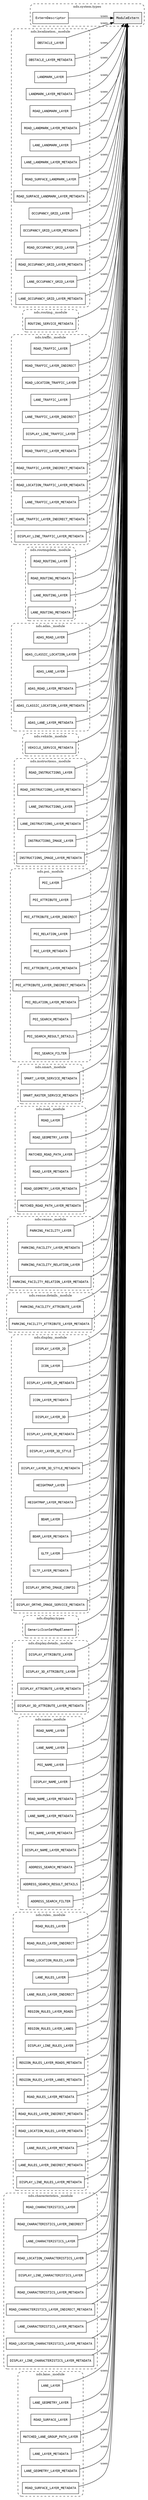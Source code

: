 /**
 * This dot file creates symbol collaboration diagram for ModuleExtern.
 */
digraph ZSERIO
{
    node [shape=box, fontsize=10];
    rankdir="LR";
    fontsize=10;
    tooltip="ModuleExtern collaboration diagram";

    subgraph "cluster_nds.system.types"
    {
        style="dashed, rounded";
        label="nds.system.types";
        tooltip="Package nds.system.types";
        href="../../../content/packages/nds.system.types.html#Package-nds-system-types";
        target="_parent";

        "ModuleExtern" [style="filled", fillcolor="#0000000D", target="_parent", label=<<font face="monospace"><table align="center" border="0" cellspacing="0" cellpadding="0"><tr><td href="../../../content/packages/nds.system.types.html#Subtype-ModuleExtern" title="Subtype defined in nds.system.types">ModuleExtern</td></tr></table></font>>];
        "ExternDescriptor" [target="_parent", label=<<font face="monospace"><table align="center" border="0" cellspacing="0" cellpadding="0"><tr><td href="../../../content/packages/nds.system.types.html#Structure-ExternDescriptor" title="Structure defined in nds.system.types">ExternDescriptor</td></tr></table></font>>];
    }

    subgraph "cluster_nds.localization._module"
    {
        style="dashed, rounded";
        label="nds.localization._module";
        tooltip="Package nds.localization._module";
        href="../../../content/packages/nds.localization._module.html#Package-nds-localization-_module";
        target="_parent";

        "OBSTACLE_LAYER" [target="_parent", label=<<font face="monospace"><table align="center" border="0" cellspacing="0" cellpadding="0"><tr><td href="../../../content/packages/nds.localization._module.html#Constant-OBSTACLE_LAYER" title="Constant defined in nds.localization._module">OBSTACLE_LAYER</td></tr></table></font>>];
        "OBSTACLE_LAYER_METADATA" [target="_parent", label=<<font face="monospace"><table align="center" border="0" cellspacing="0" cellpadding="0"><tr><td href="../../../content/packages/nds.localization._module.html#Constant-OBSTACLE_LAYER_METADATA" title="Constant defined in nds.localization._module">OBSTACLE_LAYER_METADATA</td></tr></table></font>>];
        "LANDMARK_LAYER" [target="_parent", label=<<font face="monospace"><table align="center" border="0" cellspacing="0" cellpadding="0"><tr><td href="../../../content/packages/nds.localization._module.html#Constant-LANDMARK_LAYER" title="Constant defined in nds.localization._module">LANDMARK_LAYER</td></tr></table></font>>];
        "LANDMARK_LAYER_METADATA" [target="_parent", label=<<font face="monospace"><table align="center" border="0" cellspacing="0" cellpadding="0"><tr><td href="../../../content/packages/nds.localization._module.html#Constant-LANDMARK_LAYER_METADATA" title="Constant defined in nds.localization._module">LANDMARK_LAYER_METADATA</td></tr></table></font>>];
        "ROAD_LANDMARK_LAYER" [target="_parent", label=<<font face="monospace"><table align="center" border="0" cellspacing="0" cellpadding="0"><tr><td href="../../../content/packages/nds.localization._module.html#Constant-ROAD_LANDMARK_LAYER" title="Constant defined in nds.localization._module">ROAD_LANDMARK_LAYER</td></tr></table></font>>];
        "ROAD_LANDMARK_LAYER_METADATA" [target="_parent", label=<<font face="monospace"><table align="center" border="0" cellspacing="0" cellpadding="0"><tr><td href="../../../content/packages/nds.localization._module.html#Constant-ROAD_LANDMARK_LAYER_METADATA" title="Constant defined in nds.localization._module">ROAD_LANDMARK_LAYER_METADATA</td></tr></table></font>>];
        "LANE_LANDMARK_LAYER" [target="_parent", label=<<font face="monospace"><table align="center" border="0" cellspacing="0" cellpadding="0"><tr><td href="../../../content/packages/nds.localization._module.html#Constant-LANE_LANDMARK_LAYER" title="Constant defined in nds.localization._module">LANE_LANDMARK_LAYER</td></tr></table></font>>];
        "LANE_LANDMARK_LAYER_METADATA" [target="_parent", label=<<font face="monospace"><table align="center" border="0" cellspacing="0" cellpadding="0"><tr><td href="../../../content/packages/nds.localization._module.html#Constant-LANE_LANDMARK_LAYER_METADATA" title="Constant defined in nds.localization._module">LANE_LANDMARK_LAYER_METADATA</td></tr></table></font>>];
        "ROAD_SURFACE_LANDMARK_LAYER" [target="_parent", label=<<font face="monospace"><table align="center" border="0" cellspacing="0" cellpadding="0"><tr><td href="../../../content/packages/nds.localization._module.html#Constant-ROAD_SURFACE_LANDMARK_LAYER" title="Constant defined in nds.localization._module">ROAD_SURFACE_LANDMARK_LAYER</td></tr></table></font>>];
        "ROAD_SURFACE_LANDMARK_LAYER_METADATA" [target="_parent", label=<<font face="monospace"><table align="center" border="0" cellspacing="0" cellpadding="0"><tr><td href="../../../content/packages/nds.localization._module.html#Constant-ROAD_SURFACE_LANDMARK_LAYER_METADATA" title="Constant defined in nds.localization._module">ROAD_SURFACE_LANDMARK_LAYER_METADATA</td></tr></table></font>>];
        "OCCUPANCY_GRID_LAYER" [target="_parent", label=<<font face="monospace"><table align="center" border="0" cellspacing="0" cellpadding="0"><tr><td href="../../../content/packages/nds.localization._module.html#Constant-OCCUPANCY_GRID_LAYER" title="Constant defined in nds.localization._module">OCCUPANCY_GRID_LAYER</td></tr></table></font>>];
        "OCCUPANCY_GRID_LAYER_METADATA" [target="_parent", label=<<font face="monospace"><table align="center" border="0" cellspacing="0" cellpadding="0"><tr><td href="../../../content/packages/nds.localization._module.html#Constant-OCCUPANCY_GRID_LAYER_METADATA" title="Constant defined in nds.localization._module">OCCUPANCY_GRID_LAYER_METADATA</td></tr></table></font>>];
        "ROAD_OCCUPANCY_GRID_LAYER" [target="_parent", label=<<font face="monospace"><table align="center" border="0" cellspacing="0" cellpadding="0"><tr><td href="../../../content/packages/nds.localization._module.html#Constant-ROAD_OCCUPANCY_GRID_LAYER" title="Constant defined in nds.localization._module">ROAD_OCCUPANCY_GRID_LAYER</td></tr></table></font>>];
        "ROAD_OCCUPANCY_GRID_LAYER_METADATA" [target="_parent", label=<<font face="monospace"><table align="center" border="0" cellspacing="0" cellpadding="0"><tr><td href="../../../content/packages/nds.localization._module.html#Constant-ROAD_OCCUPANCY_GRID_LAYER_METADATA" title="Constant defined in nds.localization._module">ROAD_OCCUPANCY_GRID_LAYER_METADATA</td></tr></table></font>>];
        "LANE_OCCUPANCY_GRID_LAYER" [target="_parent", label=<<font face="monospace"><table align="center" border="0" cellspacing="0" cellpadding="0"><tr><td href="../../../content/packages/nds.localization._module.html#Constant-LANE_OCCUPANCY_GRID_LAYER" title="Constant defined in nds.localization._module">LANE_OCCUPANCY_GRID_LAYER</td></tr></table></font>>];
        "LANE_OCCUPANCY_GRID_LAYER_METADATA" [target="_parent", label=<<font face="monospace"><table align="center" border="0" cellspacing="0" cellpadding="0"><tr><td href="../../../content/packages/nds.localization._module.html#Constant-LANE_OCCUPANCY_GRID_LAYER_METADATA" title="Constant defined in nds.localization._module">LANE_OCCUPANCY_GRID_LAYER_METADATA</td></tr></table></font>>];
    }

    subgraph "cluster_nds.routing._module"
    {
        style="dashed, rounded";
        label="nds.routing._module";
        tooltip="Package nds.routing._module";
        href="../../../content/packages/nds.routing._module.html#Package-nds-routing-_module";
        target="_parent";

        "ROUTING_SERVICE_METADATA" [target="_parent", label=<<font face="monospace"><table align="center" border="0" cellspacing="0" cellpadding="0"><tr><td href="../../../content/packages/nds.routing._module.html#Constant-ROUTING_SERVICE_METADATA" title="Constant defined in nds.routing._module">ROUTING_SERVICE_METADATA</td></tr></table></font>>];
    }

    subgraph "cluster_nds.traffic._module"
    {
        style="dashed, rounded";
        label="nds.traffic._module";
        tooltip="Package nds.traffic._module";
        href="../../../content/packages/nds.traffic._module.html#Package-nds-traffic-_module";
        target="_parent";

        "ROAD_TRAFFIC_LAYER" [target="_parent", label=<<font face="monospace"><table align="center" border="0" cellspacing="0" cellpadding="0"><tr><td href="../../../content/packages/nds.traffic._module.html#Constant-ROAD_TRAFFIC_LAYER" title="Constant defined in nds.traffic._module">ROAD_TRAFFIC_LAYER</td></tr></table></font>>];
        "ROAD_TRAFFIC_LAYER_INDIRECT" [target="_parent", label=<<font face="monospace"><table align="center" border="0" cellspacing="0" cellpadding="0"><tr><td href="../../../content/packages/nds.traffic._module.html#Constant-ROAD_TRAFFIC_LAYER_INDIRECT" title="Constant defined in nds.traffic._module">ROAD_TRAFFIC_LAYER_INDIRECT</td></tr></table></font>>];
        "ROAD_LOCATION_TRAFFIC_LAYER" [target="_parent", label=<<font face="monospace"><table align="center" border="0" cellspacing="0" cellpadding="0"><tr><td href="../../../content/packages/nds.traffic._module.html#Constant-ROAD_LOCATION_TRAFFIC_LAYER" title="Constant defined in nds.traffic._module">ROAD_LOCATION_TRAFFIC_LAYER</td></tr></table></font>>];
        "LANE_TRAFFIC_LAYER" [target="_parent", label=<<font face="monospace"><table align="center" border="0" cellspacing="0" cellpadding="0"><tr><td href="../../../content/packages/nds.traffic._module.html#Constant-LANE_TRAFFIC_LAYER" title="Constant defined in nds.traffic._module">LANE_TRAFFIC_LAYER</td></tr></table></font>>];
        "LANE_TRAFFIC_LAYER_INDIRECT" [target="_parent", label=<<font face="monospace"><table align="center" border="0" cellspacing="0" cellpadding="0"><tr><td href="../../../content/packages/nds.traffic._module.html#Constant-LANE_TRAFFIC_LAYER_INDIRECT" title="Constant defined in nds.traffic._module">LANE_TRAFFIC_LAYER_INDIRECT</td></tr></table></font>>];
        "DISPLAY_LINE_TRAFFIC_LAYER" [target="_parent", label=<<font face="monospace"><table align="center" border="0" cellspacing="0" cellpadding="0"><tr><td href="../../../content/packages/nds.traffic._module.html#Constant-DISPLAY_LINE_TRAFFIC_LAYER" title="Constant defined in nds.traffic._module">DISPLAY_LINE_TRAFFIC_LAYER</td></tr></table></font>>];
        "ROAD_TRAFFIC_LAYER_METADATA" [target="_parent", label=<<font face="monospace"><table align="center" border="0" cellspacing="0" cellpadding="0"><tr><td href="../../../content/packages/nds.traffic._module.html#Constant-ROAD_TRAFFIC_LAYER_METADATA" title="Constant defined in nds.traffic._module">ROAD_TRAFFIC_LAYER_METADATA</td></tr></table></font>>];
        "ROAD_TRAFFIC_LAYER_INDIRECT_METADATA" [target="_parent", label=<<font face="monospace"><table align="center" border="0" cellspacing="0" cellpadding="0"><tr><td href="../../../content/packages/nds.traffic._module.html#Constant-ROAD_TRAFFIC_LAYER_INDIRECT_METADATA" title="Constant defined in nds.traffic._module">ROAD_TRAFFIC_LAYER_INDIRECT_METADATA</td></tr></table></font>>];
        "ROAD_LOCATION_TRAFFIC_LAYER_METADATA" [target="_parent", label=<<font face="monospace"><table align="center" border="0" cellspacing="0" cellpadding="0"><tr><td href="../../../content/packages/nds.traffic._module.html#Constant-ROAD_LOCATION_TRAFFIC_LAYER_METADATA" title="Constant defined in nds.traffic._module">ROAD_LOCATION_TRAFFIC_LAYER_METADATA</td></tr></table></font>>];
        "LANE_TRAFFIC_LAYER_METADATA" [target="_parent", label=<<font face="monospace"><table align="center" border="0" cellspacing="0" cellpadding="0"><tr><td href="../../../content/packages/nds.traffic._module.html#Constant-LANE_TRAFFIC_LAYER_METADATA" title="Constant defined in nds.traffic._module">LANE_TRAFFIC_LAYER_METADATA</td></tr></table></font>>];
        "LANE_TRAFFIC_LAYER_INDIRECT_METADATA" [target="_parent", label=<<font face="monospace"><table align="center" border="0" cellspacing="0" cellpadding="0"><tr><td href="../../../content/packages/nds.traffic._module.html#Constant-LANE_TRAFFIC_LAYER_INDIRECT_METADATA" title="Constant defined in nds.traffic._module">LANE_TRAFFIC_LAYER_INDIRECT_METADATA</td></tr></table></font>>];
        "DISPLAY_LINE_TRAFFIC_LAYER_METADATA" [target="_parent", label=<<font face="monospace"><table align="center" border="0" cellspacing="0" cellpadding="0"><tr><td href="../../../content/packages/nds.traffic._module.html#Constant-DISPLAY_LINE_TRAFFIC_LAYER_METADATA" title="Constant defined in nds.traffic._module">DISPLAY_LINE_TRAFFIC_LAYER_METADATA</td></tr></table></font>>];
    }

    subgraph "cluster_nds.routingdata._module"
    {
        style="dashed, rounded";
        label="nds.routingdata._module";
        tooltip="Package nds.routingdata._module";
        href="../../../content/packages/nds.routingdata._module.html#Package-nds-routingdata-_module";
        target="_parent";

        "ROAD_ROUTING_LAYER" [target="_parent", label=<<font face="monospace"><table align="center" border="0" cellspacing="0" cellpadding="0"><tr><td href="../../../content/packages/nds.routingdata._module.html#Constant-ROAD_ROUTING_LAYER" title="Constant defined in nds.routingdata._module">ROAD_ROUTING_LAYER</td></tr></table></font>>];
        "ROAD_ROUTING_METADATA" [target="_parent", label=<<font face="monospace"><table align="center" border="0" cellspacing="0" cellpadding="0"><tr><td href="../../../content/packages/nds.routingdata._module.html#Constant-ROAD_ROUTING_METADATA" title="Constant defined in nds.routingdata._module">ROAD_ROUTING_METADATA</td></tr></table></font>>];
        "LANE_ROUTING_LAYER" [target="_parent", label=<<font face="monospace"><table align="center" border="0" cellspacing="0" cellpadding="0"><tr><td href="../../../content/packages/nds.routingdata._module.html#Constant-LANE_ROUTING_LAYER" title="Constant defined in nds.routingdata._module">LANE_ROUTING_LAYER</td></tr></table></font>>];
        "LANE_ROUTING_METADATA" [target="_parent", label=<<font face="monospace"><table align="center" border="0" cellspacing="0" cellpadding="0"><tr><td href="../../../content/packages/nds.routingdata._module.html#Constant-LANE_ROUTING_METADATA" title="Constant defined in nds.routingdata._module">LANE_ROUTING_METADATA</td></tr></table></font>>];
    }

    subgraph "cluster_nds.adas._module"
    {
        style="dashed, rounded";
        label="nds.adas._module";
        tooltip="Package nds.adas._module";
        href="../../../content/packages/nds.adas._module.html#Package-nds-adas-_module";
        target="_parent";

        "ADAS_ROAD_LAYER" [target="_parent", label=<<font face="monospace"><table align="center" border="0" cellspacing="0" cellpadding="0"><tr><td href="../../../content/packages/nds.adas._module.html#Constant-ADAS_ROAD_LAYER" title="Constant defined in nds.adas._module">ADAS_ROAD_LAYER</td></tr></table></font>>];
        "ADAS_CLASSIC_LOCATION_LAYER" [target="_parent", label=<<font face="monospace"><table align="center" border="0" cellspacing="0" cellpadding="0"><tr><td href="../../../content/packages/nds.adas._module.html#Constant-ADAS_CLASSIC_LOCATION_LAYER" title="Constant defined in nds.adas._module">ADAS_CLASSIC_LOCATION_LAYER</td></tr></table></font>>];
        "ADAS_LANE_LAYER" [target="_parent", label=<<font face="monospace"><table align="center" border="0" cellspacing="0" cellpadding="0"><tr><td href="../../../content/packages/nds.adas._module.html#Constant-ADAS_LANE_LAYER" title="Constant defined in nds.adas._module">ADAS_LANE_LAYER</td></tr></table></font>>];
        "ADAS_ROAD_LAYER_METADATA" [target="_parent", label=<<font face="monospace"><table align="center" border="0" cellspacing="0" cellpadding="0"><tr><td href="../../../content/packages/nds.adas._module.html#Constant-ADAS_ROAD_LAYER_METADATA" title="Constant defined in nds.adas._module">ADAS_ROAD_LAYER_METADATA</td></tr></table></font>>];
        "ADAS_CLASSIC_LOCATION_LAYER_METADATA" [target="_parent", label=<<font face="monospace"><table align="center" border="0" cellspacing="0" cellpadding="0"><tr><td href="../../../content/packages/nds.adas._module.html#Constant-ADAS_CLASSIC_LOCATION_LAYER_METADATA" title="Constant defined in nds.adas._module">ADAS_CLASSIC_LOCATION_LAYER_METADATA</td></tr></table></font>>];
        "ADAS_LANE_LAYER_METADATA" [target="_parent", label=<<font face="monospace"><table align="center" border="0" cellspacing="0" cellpadding="0"><tr><td href="../../../content/packages/nds.adas._module.html#Constant-ADAS_LANE_LAYER_METADATA" title="Constant defined in nds.adas._module">ADAS_LANE_LAYER_METADATA</td></tr></table></font>>];
    }

    subgraph "cluster_nds.vehicle._module"
    {
        style="dashed, rounded";
        label="nds.vehicle._module";
        tooltip="Package nds.vehicle._module";
        href="../../../content/packages/nds.vehicle._module.html#Package-nds-vehicle-_module";
        target="_parent";

        "VEHICLE_SERVICE_METADATA" [target="_parent", label=<<font face="monospace"><table align="center" border="0" cellspacing="0" cellpadding="0"><tr><td href="../../../content/packages/nds.vehicle._module.html#Constant-VEHICLE_SERVICE_METADATA" title="Constant defined in nds.vehicle._module">VEHICLE_SERVICE_METADATA</td></tr></table></font>>];
    }

    subgraph "cluster_nds.instructions._module"
    {
        style="dashed, rounded";
        label="nds.instructions._module";
        tooltip="Package nds.instructions._module";
        href="../../../content/packages/nds.instructions._module.html#Package-nds-instructions-_module";
        target="_parent";

        "ROAD_INSTRUCTIONS_LAYER" [target="_parent", label=<<font face="monospace"><table align="center" border="0" cellspacing="0" cellpadding="0"><tr><td href="../../../content/packages/nds.instructions._module.html#Constant-ROAD_INSTRUCTIONS_LAYER" title="Constant defined in nds.instructions._module">ROAD_INSTRUCTIONS_LAYER</td></tr></table></font>>];
        "ROAD_INSTRUCTIONS_LAYER_METADATA" [target="_parent", label=<<font face="monospace"><table align="center" border="0" cellspacing="0" cellpadding="0"><tr><td href="../../../content/packages/nds.instructions._module.html#Constant-ROAD_INSTRUCTIONS_LAYER_METADATA" title="Constant defined in nds.instructions._module">ROAD_INSTRUCTIONS_LAYER_METADATA</td></tr></table></font>>];
        "LANE_INSTRUCTIONS_LAYER" [target="_parent", label=<<font face="monospace"><table align="center" border="0" cellspacing="0" cellpadding="0"><tr><td href="../../../content/packages/nds.instructions._module.html#Constant-LANE_INSTRUCTIONS_LAYER" title="Constant defined in nds.instructions._module">LANE_INSTRUCTIONS_LAYER</td></tr></table></font>>];
        "LANE_INSTRUCTIONS_LAYER_METADATA" [target="_parent", label=<<font face="monospace"><table align="center" border="0" cellspacing="0" cellpadding="0"><tr><td href="../../../content/packages/nds.instructions._module.html#Constant-LANE_INSTRUCTIONS_LAYER_METADATA" title="Constant defined in nds.instructions._module">LANE_INSTRUCTIONS_LAYER_METADATA</td></tr></table></font>>];
        "INSTRUCTIONS_IMAGE_LAYER" [target="_parent", label=<<font face="monospace"><table align="center" border="0" cellspacing="0" cellpadding="0"><tr><td href="../../../content/packages/nds.instructions._module.html#Constant-INSTRUCTIONS_IMAGE_LAYER" title="Constant defined in nds.instructions._module">INSTRUCTIONS_IMAGE_LAYER</td></tr></table></font>>];
        "INSTRUCTIONS_IMAGE_LAYER_METADATA" [target="_parent", label=<<font face="monospace"><table align="center" border="0" cellspacing="0" cellpadding="0"><tr><td href="../../../content/packages/nds.instructions._module.html#Constant-INSTRUCTIONS_IMAGE_LAYER_METADATA" title="Constant defined in nds.instructions._module">INSTRUCTIONS_IMAGE_LAYER_METADATA</td></tr></table></font>>];
    }

    subgraph "cluster_nds.poi._module"
    {
        style="dashed, rounded";
        label="nds.poi._module";
        tooltip="Package nds.poi._module";
        href="../../../content/packages/nds.poi._module.html#Package-nds-poi-_module";
        target="_parent";

        "POI_LAYER" [target="_parent", label=<<font face="monospace"><table align="center" border="0" cellspacing="0" cellpadding="0"><tr><td href="../../../content/packages/nds.poi._module.html#Constant-POI_LAYER" title="Constant defined in nds.poi._module">POI_LAYER</td></tr></table></font>>];
        "POI_ATTRIBUTE_LAYER" [target="_parent", label=<<font face="monospace"><table align="center" border="0" cellspacing="0" cellpadding="0"><tr><td href="../../../content/packages/nds.poi._module.html#Constant-POI_ATTRIBUTE_LAYER" title="Constant defined in nds.poi._module">POI_ATTRIBUTE_LAYER</td></tr></table></font>>];
        "POI_ATTRIBUTE_LAYER_INDIRECT" [target="_parent", label=<<font face="monospace"><table align="center" border="0" cellspacing="0" cellpadding="0"><tr><td href="../../../content/packages/nds.poi._module.html#Constant-POI_ATTRIBUTE_LAYER_INDIRECT" title="Constant defined in nds.poi._module">POI_ATTRIBUTE_LAYER_INDIRECT</td></tr></table></font>>];
        "POI_RELATION_LAYER" [target="_parent", label=<<font face="monospace"><table align="center" border="0" cellspacing="0" cellpadding="0"><tr><td href="../../../content/packages/nds.poi._module.html#Constant-POI_RELATION_LAYER" title="Constant defined in nds.poi._module">POI_RELATION_LAYER</td></tr></table></font>>];
        "POI_LAYER_METADATA" [target="_parent", label=<<font face="monospace"><table align="center" border="0" cellspacing="0" cellpadding="0"><tr><td href="../../../content/packages/nds.poi._module.html#Constant-POI_LAYER_METADATA" title="Constant defined in nds.poi._module">POI_LAYER_METADATA</td></tr></table></font>>];
        "POI_ATTRIBUTE_LAYER_METADATA" [target="_parent", label=<<font face="monospace"><table align="center" border="0" cellspacing="0" cellpadding="0"><tr><td href="../../../content/packages/nds.poi._module.html#Constant-POI_ATTRIBUTE_LAYER_METADATA" title="Constant defined in nds.poi._module">POI_ATTRIBUTE_LAYER_METADATA</td></tr></table></font>>];
        "POI_ATTRIBUTE_LAYER_INDIRECT_METADATA" [target="_parent", label=<<font face="monospace"><table align="center" border="0" cellspacing="0" cellpadding="0"><tr><td href="../../../content/packages/nds.poi._module.html#Constant-POI_ATTRIBUTE_LAYER_INDIRECT_METADATA" title="Constant defined in nds.poi._module">POI_ATTRIBUTE_LAYER_INDIRECT_METADATA</td></tr></table></font>>];
        "POI_RELATION_LAYER_METADATA" [target="_parent", label=<<font face="monospace"><table align="center" border="0" cellspacing="0" cellpadding="0"><tr><td href="../../../content/packages/nds.poi._module.html#Constant-POI_RELATION_LAYER_METADATA" title="Constant defined in nds.poi._module">POI_RELATION_LAYER_METADATA</td></tr></table></font>>];
        "POI_SEARCH_METADATA" [target="_parent", label=<<font face="monospace"><table align="center" border="0" cellspacing="0" cellpadding="0"><tr><td href="../../../content/packages/nds.poi._module.html#Constant-POI_SEARCH_METADATA" title="Constant defined in nds.poi._module">POI_SEARCH_METADATA</td></tr></table></font>>];
        "POI_SEARCH_RESULT_DETAILS" [target="_parent", label=<<font face="monospace"><table align="center" border="0" cellspacing="0" cellpadding="0"><tr><td href="../../../content/packages/nds.poi._module.html#Constant-POI_SEARCH_RESULT_DETAILS" title="Constant defined in nds.poi._module">POI_SEARCH_RESULT_DETAILS</td></tr></table></font>>];
        "POI_SEARCH_FILTER" [target="_parent", label=<<font face="monospace"><table align="center" border="0" cellspacing="0" cellpadding="0"><tr><td href="../../../content/packages/nds.poi._module.html#Constant-POI_SEARCH_FILTER" title="Constant defined in nds.poi._module">POI_SEARCH_FILTER</td></tr></table></font>>];
    }

    subgraph "cluster_nds.smart._module"
    {
        style="dashed, rounded";
        label="nds.smart._module";
        tooltip="Package nds.smart._module";
        href="../../../content/packages/nds.smart._module.html#Package-nds-smart-_module";
        target="_parent";

        "SMART_LAYER_SERVICE_METADATA" [target="_parent", label=<<font face="monospace"><table align="center" border="0" cellspacing="0" cellpadding="0"><tr><td href="../../../content/packages/nds.smart._module.html#Constant-SMART_LAYER_SERVICE_METADATA" title="Constant defined in nds.smart._module">SMART_LAYER_SERVICE_METADATA</td></tr></table></font>>];
        "SMART_RASTER_SERVICE_METADATA" [target="_parent", label=<<font face="monospace"><table align="center" border="0" cellspacing="0" cellpadding="0"><tr><td href="../../../content/packages/nds.smart._module.html#Constant-SMART_RASTER_SERVICE_METADATA" title="Constant defined in nds.smart._module">SMART_RASTER_SERVICE_METADATA</td></tr></table></font>>];
    }

    subgraph "cluster_nds.road._module"
    {
        style="dashed, rounded";
        label="nds.road._module";
        tooltip="Package nds.road._module";
        href="../../../content/packages/nds.road._module.html#Package-nds-road-_module";
        target="_parent";

        "ROAD_LAYER" [target="_parent", label=<<font face="monospace"><table align="center" border="0" cellspacing="0" cellpadding="0"><tr><td href="../../../content/packages/nds.road._module.html#Constant-ROAD_LAYER" title="Constant defined in nds.road._module">ROAD_LAYER</td></tr></table></font>>];
        "ROAD_GEOMETRY_LAYER" [target="_parent", label=<<font face="monospace"><table align="center" border="0" cellspacing="0" cellpadding="0"><tr><td href="../../../content/packages/nds.road._module.html#Constant-ROAD_GEOMETRY_LAYER" title="Constant defined in nds.road._module">ROAD_GEOMETRY_LAYER</td></tr></table></font>>];
        "MATCHED_ROAD_PATH_LAYER" [target="_parent", label=<<font face="monospace"><table align="center" border="0" cellspacing="0" cellpadding="0"><tr><td href="../../../content/packages/nds.road._module.html#Constant-MATCHED_ROAD_PATH_LAYER" title="Constant defined in nds.road._module">MATCHED_ROAD_PATH_LAYER</td></tr></table></font>>];
        "ROAD_LAYER_METADATA" [target="_parent", label=<<font face="monospace"><table align="center" border="0" cellspacing="0" cellpadding="0"><tr><td href="../../../content/packages/nds.road._module.html#Constant-ROAD_LAYER_METADATA" title="Constant defined in nds.road._module">ROAD_LAYER_METADATA</td></tr></table></font>>];
        "ROAD_GEOMETRY_LAYER_METADATA" [target="_parent", label=<<font face="monospace"><table align="center" border="0" cellspacing="0" cellpadding="0"><tr><td href="../../../content/packages/nds.road._module.html#Constant-ROAD_GEOMETRY_LAYER_METADATA" title="Constant defined in nds.road._module">ROAD_GEOMETRY_LAYER_METADATA</td></tr></table></font>>];
        "MATCHED_ROAD_PATH_LAYER_METADATA" [target="_parent", label=<<font face="monospace"><table align="center" border="0" cellspacing="0" cellpadding="0"><tr><td href="../../../content/packages/nds.road._module.html#Constant-MATCHED_ROAD_PATH_LAYER_METADATA" title="Constant defined in nds.road._module">MATCHED_ROAD_PATH_LAYER_METADATA</td></tr></table></font>>];
    }

    subgraph "cluster_nds.venue._module"
    {
        style="dashed, rounded";
        label="nds.venue._module";
        tooltip="Package nds.venue._module";
        href="../../../content/packages/nds.venue._module.html#Package-nds-venue-_module";
        target="_parent";

        "PARKING_FACILITY_LAYER" [target="_parent", label=<<font face="monospace"><table align="center" border="0" cellspacing="0" cellpadding="0"><tr><td href="../../../content/packages/nds.venue._module.html#Constant-PARKING_FACILITY_LAYER" title="Constant defined in nds.venue._module">PARKING_FACILITY_LAYER</td></tr></table></font>>];
        "PARKING_FACILITY_LAYER_METADATA" [target="_parent", label=<<font face="monospace"><table align="center" border="0" cellspacing="0" cellpadding="0"><tr><td href="../../../content/packages/nds.venue._module.html#Constant-PARKING_FACILITY_LAYER_METADATA" title="Constant defined in nds.venue._module">PARKING_FACILITY_LAYER_METADATA</td></tr></table></font>>];
        "PARKING_FACILITY_RELATION_LAYER" [target="_parent", label=<<font face="monospace"><table align="center" border="0" cellspacing="0" cellpadding="0"><tr><td href="../../../content/packages/nds.venue._module.html#Constant-PARKING_FACILITY_RELATION_LAYER" title="Constant defined in nds.venue._module">PARKING_FACILITY_RELATION_LAYER</td></tr></table></font>>];
        "PARKING_FACILITY_RELATION_LAYER_METADATA" [target="_parent", label=<<font face="monospace"><table align="center" border="0" cellspacing="0" cellpadding="0"><tr><td href="../../../content/packages/nds.venue._module.html#Constant-PARKING_FACILITY_RELATION_LAYER_METADATA" title="Constant defined in nds.venue._module">PARKING_FACILITY_RELATION_LAYER_METADATA</td></tr></table></font>>];
    }

    subgraph "cluster_nds.venue.details._module"
    {
        style="dashed, rounded";
        label="nds.venue.details._module";
        tooltip="Package nds.venue.details._module";
        href="../../../content/packages/nds.venue.details._module.html#Package-nds-venue-details-_module";
        target="_parent";

        "PARKING_FACILITY_ATTRIBUTE_LAYER" [target="_parent", label=<<font face="monospace"><table align="center" border="0" cellspacing="0" cellpadding="0"><tr><td href="../../../content/packages/nds.venue.details._module.html#Constant-PARKING_FACILITY_ATTRIBUTE_LAYER" title="Constant defined in nds.venue.details._module">PARKING_FACILITY_ATTRIBUTE_LAYER</td></tr></table></font>>];
        "PARKING_FACILITY_ATTRIBUTE_LAYER_METADATA" [target="_parent", label=<<font face="monospace"><table align="center" border="0" cellspacing="0" cellpadding="0"><tr><td href="../../../content/packages/nds.venue.details._module.html#Constant-PARKING_FACILITY_ATTRIBUTE_LAYER_METADATA" title="Constant defined in nds.venue.details._module">PARKING_FACILITY_ATTRIBUTE_LAYER_METADATA</td></tr></table></font>>];
    }

    subgraph "cluster_nds.display._module"
    {
        style="dashed, rounded";
        label="nds.display._module";
        tooltip="Package nds.display._module";
        href="../../../content/packages/nds.display._module.html#Package-nds-display-_module";
        target="_parent";

        "DISPLAY_LAYER_2D" [target="_parent", label=<<font face="monospace"><table align="center" border="0" cellspacing="0" cellpadding="0"><tr><td href="../../../content/packages/nds.display._module.html#Constant-DISPLAY_LAYER_2D" title="Constant defined in nds.display._module">DISPLAY_LAYER_2D</td></tr></table></font>>];
        "ICON_LAYER" [target="_parent", label=<<font face="monospace"><table align="center" border="0" cellspacing="0" cellpadding="0"><tr><td href="../../../content/packages/nds.display._module.html#Constant-ICON_LAYER" title="Constant defined in nds.display._module">ICON_LAYER</td></tr></table></font>>];
        "DISPLAY_LAYER_2D_METADATA" [target="_parent", label=<<font face="monospace"><table align="center" border="0" cellspacing="0" cellpadding="0"><tr><td href="../../../content/packages/nds.display._module.html#Constant-DISPLAY_LAYER_2D_METADATA" title="Constant defined in nds.display._module">DISPLAY_LAYER_2D_METADATA</td></tr></table></font>>];
        "ICON_LAYER_METADATA" [target="_parent", label=<<font face="monospace"><table align="center" border="0" cellspacing="0" cellpadding="0"><tr><td href="../../../content/packages/nds.display._module.html#Constant-ICON_LAYER_METADATA" title="Constant defined in nds.display._module">ICON_LAYER_METADATA</td></tr></table></font>>];
        "DISPLAY_LAYER_3D" [target="_parent", label=<<font face="monospace"><table align="center" border="0" cellspacing="0" cellpadding="0"><tr><td href="../../../content/packages/nds.display._module.html#Constant-DISPLAY_LAYER_3D" title="Constant defined in nds.display._module">DISPLAY_LAYER_3D</td></tr></table></font>>];
        "DISPLAY_LAYER_3D_METADATA" [target="_parent", label=<<font face="monospace"><table align="center" border="0" cellspacing="0" cellpadding="0"><tr><td href="../../../content/packages/nds.display._module.html#Constant-DISPLAY_LAYER_3D_METADATA" title="Constant defined in nds.display._module">DISPLAY_LAYER_3D_METADATA</td></tr></table></font>>];
        "DISPLAY_LAYER_3D_STYLE" [target="_parent", label=<<font face="monospace"><table align="center" border="0" cellspacing="0" cellpadding="0"><tr><td href="../../../content/packages/nds.display._module.html#Constant-DISPLAY_LAYER_3D_STYLE" title="Constant defined in nds.display._module">DISPLAY_LAYER_3D_STYLE</td></tr></table></font>>];
        "DISPLAY_LAYER_3D_STYLE_METADATA" [target="_parent", label=<<font face="monospace"><table align="center" border="0" cellspacing="0" cellpadding="0"><tr><td href="../../../content/packages/nds.display._module.html#Constant-DISPLAY_LAYER_3D_STYLE_METADATA" title="Constant defined in nds.display._module">DISPLAY_LAYER_3D_STYLE_METADATA</td></tr></table></font>>];
        "HEIGHTMAP_LAYER" [target="_parent", label=<<font face="monospace"><table align="center" border="0" cellspacing="0" cellpadding="0"><tr><td href="../../../content/packages/nds.display._module.html#Constant-HEIGHTMAP_LAYER" title="Constant defined in nds.display._module">HEIGHTMAP_LAYER</td></tr></table></font>>];
        "HEIGHTMAP_LAYER_METADATA" [target="_parent", label=<<font face="monospace"><table align="center" border="0" cellspacing="0" cellpadding="0"><tr><td href="../../../content/packages/nds.display._module.html#Constant-HEIGHTMAP_LAYER_METADATA" title="Constant defined in nds.display._module">HEIGHTMAP_LAYER_METADATA</td></tr></table></font>>];
        "BDAM_LAYER" [target="_parent", label=<<font face="monospace"><table align="center" border="0" cellspacing="0" cellpadding="0"><tr><td href="../../../content/packages/nds.display._module.html#Constant-BDAM_LAYER" title="Constant defined in nds.display._module">BDAM_LAYER</td></tr></table></font>>];
        "BDAM_LAYER_METADATA" [target="_parent", label=<<font face="monospace"><table align="center" border="0" cellspacing="0" cellpadding="0"><tr><td href="../../../content/packages/nds.display._module.html#Constant-BDAM_LAYER_METADATA" title="Constant defined in nds.display._module">BDAM_LAYER_METADATA</td></tr></table></font>>];
        "GLTF_LAYER" [target="_parent", label=<<font face="monospace"><table align="center" border="0" cellspacing="0" cellpadding="0"><tr><td href="../../../content/packages/nds.display._module.html#Constant-GLTF_LAYER" title="Constant defined in nds.display._module">GLTF_LAYER</td></tr></table></font>>];
        "GLTF_LAYER_METADATA" [target="_parent", label=<<font face="monospace"><table align="center" border="0" cellspacing="0" cellpadding="0"><tr><td href="../../../content/packages/nds.display._module.html#Constant-GLTF_LAYER_METADATA" title="Constant defined in nds.display._module">GLTF_LAYER_METADATA</td></tr></table></font>>];
        "DISPLAY_ORTHO_IMAGE_CONFIG" [target="_parent", label=<<font face="monospace"><table align="center" border="0" cellspacing="0" cellpadding="0"><tr><td href="../../../content/packages/nds.display._module.html#Constant-DISPLAY_ORTHO_IMAGE_CONFIG" title="Constant defined in nds.display._module">DISPLAY_ORTHO_IMAGE_CONFIG</td></tr></table></font>>];
        "DISPLAY_ORTHO_IMAGE_SERVICE_METADATA" [target="_parent", label=<<font face="monospace"><table align="center" border="0" cellspacing="0" cellpadding="0"><tr><td href="../../../content/packages/nds.display._module.html#Constant-DISPLAY_ORTHO_IMAGE_SERVICE_METADATA" title="Constant defined in nds.display._module">DISPLAY_ORTHO_IMAGE_SERVICE_METADATA</td></tr></table></font>>];
    }

    subgraph "cluster_nds.display.types"
    {
        style="dashed, rounded";
        label="nds.display.types";
        tooltip="Package nds.display.types";
        href="../../../content/packages/nds.display.types.html#Package-nds-display-types";
        target="_parent";

        "GenericIconSetMapElement" [target="_parent", label=<<font face="monospace"><table align="center" border="0" cellspacing="0" cellpadding="0"><tr><td href="../../../content/packages/nds.display.types.html#Structure-GenericIconSetMapElement" title="Structure defined in nds.display.types">GenericIconSetMapElement</td></tr></table></font>>];
    }

    subgraph "cluster_nds.display.details._module"
    {
        style="dashed, rounded";
        label="nds.display.details._module";
        tooltip="Package nds.display.details._module";
        href="../../../content/packages/nds.display.details._module.html#Package-nds-display-details-_module";
        target="_parent";

        "DISPLAY_ATTRIBUTE_LAYER" [target="_parent", label=<<font face="monospace"><table align="center" border="0" cellspacing="0" cellpadding="0"><tr><td href="../../../content/packages/nds.display.details._module.html#Constant-DISPLAY_ATTRIBUTE_LAYER" title="Constant defined in nds.display.details._module">DISPLAY_ATTRIBUTE_LAYER</td></tr></table></font>>];
        "DISPLAY_3D_ATTRIBUTE_LAYER" [target="_parent", label=<<font face="monospace"><table align="center" border="0" cellspacing="0" cellpadding="0"><tr><td href="../../../content/packages/nds.display.details._module.html#Constant-DISPLAY_3D_ATTRIBUTE_LAYER" title="Constant defined in nds.display.details._module">DISPLAY_3D_ATTRIBUTE_LAYER</td></tr></table></font>>];
        "DISPLAY_ATTRIBUTE_LAYER_METADATA" [target="_parent", label=<<font face="monospace"><table align="center" border="0" cellspacing="0" cellpadding="0"><tr><td href="../../../content/packages/nds.display.details._module.html#Constant-DISPLAY_ATTRIBUTE_LAYER_METADATA" title="Constant defined in nds.display.details._module">DISPLAY_ATTRIBUTE_LAYER_METADATA</td></tr></table></font>>];
        "DISPLAY_3D_ATTRIBUTE_LAYER_METADATA" [target="_parent", label=<<font face="monospace"><table align="center" border="0" cellspacing="0" cellpadding="0"><tr><td href="../../../content/packages/nds.display.details._module.html#Constant-DISPLAY_3D_ATTRIBUTE_LAYER_METADATA" title="Constant defined in nds.display.details._module">DISPLAY_3D_ATTRIBUTE_LAYER_METADATA</td></tr></table></font>>];
    }

    subgraph "cluster_nds.name._module"
    {
        style="dashed, rounded";
        label="nds.name._module";
        tooltip="Package nds.name._module";
        href="../../../content/packages/nds.name._module.html#Package-nds-name-_module";
        target="_parent";

        "ROAD_NAME_LAYER" [target="_parent", label=<<font face="monospace"><table align="center" border="0" cellspacing="0" cellpadding="0"><tr><td href="../../../content/packages/nds.name._module.html#Constant-ROAD_NAME_LAYER" title="Constant defined in nds.name._module">ROAD_NAME_LAYER</td></tr></table></font>>];
        "LANE_NAME_LAYER" [target="_parent", label=<<font face="monospace"><table align="center" border="0" cellspacing="0" cellpadding="0"><tr><td href="../../../content/packages/nds.name._module.html#Constant-LANE_NAME_LAYER" title="Constant defined in nds.name._module">LANE_NAME_LAYER</td></tr></table></font>>];
        "POI_NAME_LAYER" [target="_parent", label=<<font face="monospace"><table align="center" border="0" cellspacing="0" cellpadding="0"><tr><td href="../../../content/packages/nds.name._module.html#Constant-POI_NAME_LAYER" title="Constant defined in nds.name._module">POI_NAME_LAYER</td></tr></table></font>>];
        "DISPLAY_NAME_LAYER" [target="_parent", label=<<font face="monospace"><table align="center" border="0" cellspacing="0" cellpadding="0"><tr><td href="../../../content/packages/nds.name._module.html#Constant-DISPLAY_NAME_LAYER" title="Constant defined in nds.name._module">DISPLAY_NAME_LAYER</td></tr></table></font>>];
        "ROAD_NAME_LAYER_METADATA" [target="_parent", label=<<font face="monospace"><table align="center" border="0" cellspacing="0" cellpadding="0"><tr><td href="../../../content/packages/nds.name._module.html#Constant-ROAD_NAME_LAYER_METADATA" title="Constant defined in nds.name._module">ROAD_NAME_LAYER_METADATA</td></tr></table></font>>];
        "LANE_NAME_LAYER_METADATA" [target="_parent", label=<<font face="monospace"><table align="center" border="0" cellspacing="0" cellpadding="0"><tr><td href="../../../content/packages/nds.name._module.html#Constant-LANE_NAME_LAYER_METADATA" title="Constant defined in nds.name._module">LANE_NAME_LAYER_METADATA</td></tr></table></font>>];
        "POI_NAME_LAYER_METADATA" [target="_parent", label=<<font face="monospace"><table align="center" border="0" cellspacing="0" cellpadding="0"><tr><td href="../../../content/packages/nds.name._module.html#Constant-POI_NAME_LAYER_METADATA" title="Constant defined in nds.name._module">POI_NAME_LAYER_METADATA</td></tr></table></font>>];
        "DISPLAY_NAME_LAYER_METADATA" [target="_parent", label=<<font face="monospace"><table align="center" border="0" cellspacing="0" cellpadding="0"><tr><td href="../../../content/packages/nds.name._module.html#Constant-DISPLAY_NAME_LAYER_METADATA" title="Constant defined in nds.name._module">DISPLAY_NAME_LAYER_METADATA</td></tr></table></font>>];
        "ADDRESS_SEARCH_METADATA" [target="_parent", label=<<font face="monospace"><table align="center" border="0" cellspacing="0" cellpadding="0"><tr><td href="../../../content/packages/nds.name._module.html#Constant-ADDRESS_SEARCH_METADATA" title="Constant defined in nds.name._module">ADDRESS_SEARCH_METADATA</td></tr></table></font>>];
        "ADDRESS_SEARCH_RESULT_DETAILS" [target="_parent", label=<<font face="monospace"><table align="center" border="0" cellspacing="0" cellpadding="0"><tr><td href="../../../content/packages/nds.name._module.html#Constant-ADDRESS_SEARCH_RESULT_DETAILS" title="Constant defined in nds.name._module">ADDRESS_SEARCH_RESULT_DETAILS</td></tr></table></font>>];
        "ADDRESS_SEARCH_FILTER" [target="_parent", label=<<font face="monospace"><table align="center" border="0" cellspacing="0" cellpadding="0"><tr><td href="../../../content/packages/nds.name._module.html#Constant-ADDRESS_SEARCH_FILTER" title="Constant defined in nds.name._module">ADDRESS_SEARCH_FILTER</td></tr></table></font>>];
    }

    subgraph "cluster_nds.rules._module"
    {
        style="dashed, rounded";
        label="nds.rules._module";
        tooltip="Package nds.rules._module";
        href="../../../content/packages/nds.rules._module.html#Package-nds-rules-_module";
        target="_parent";

        "ROAD_RULES_LAYER" [target="_parent", label=<<font face="monospace"><table align="center" border="0" cellspacing="0" cellpadding="0"><tr><td href="../../../content/packages/nds.rules._module.html#Constant-ROAD_RULES_LAYER" title="Constant defined in nds.rules._module">ROAD_RULES_LAYER</td></tr></table></font>>];
        "ROAD_RULES_LAYER_INDIRECT" [target="_parent", label=<<font face="monospace"><table align="center" border="0" cellspacing="0" cellpadding="0"><tr><td href="../../../content/packages/nds.rules._module.html#Constant-ROAD_RULES_LAYER_INDIRECT" title="Constant defined in nds.rules._module">ROAD_RULES_LAYER_INDIRECT</td></tr></table></font>>];
        "ROAD_LOCATION_RULES_LAYER" [target="_parent", label=<<font face="monospace"><table align="center" border="0" cellspacing="0" cellpadding="0"><tr><td href="../../../content/packages/nds.rules._module.html#Constant-ROAD_LOCATION_RULES_LAYER" title="Constant defined in nds.rules._module">ROAD_LOCATION_RULES_LAYER</td></tr></table></font>>];
        "LANE_RULES_LAYER" [target="_parent", label=<<font face="monospace"><table align="center" border="0" cellspacing="0" cellpadding="0"><tr><td href="../../../content/packages/nds.rules._module.html#Constant-LANE_RULES_LAYER" title="Constant defined in nds.rules._module">LANE_RULES_LAYER</td></tr></table></font>>];
        "LANE_RULES_LAYER_INDIRECT" [target="_parent", label=<<font face="monospace"><table align="center" border="0" cellspacing="0" cellpadding="0"><tr><td href="../../../content/packages/nds.rules._module.html#Constant-LANE_RULES_LAYER_INDIRECT" title="Constant defined in nds.rules._module">LANE_RULES_LAYER_INDIRECT</td></tr></table></font>>];
        "REGION_RULES_LAYER_ROADS" [target="_parent", label=<<font face="monospace"><table align="center" border="0" cellspacing="0" cellpadding="0"><tr><td href="../../../content/packages/nds.rules._module.html#Constant-REGION_RULES_LAYER_ROADS" title="Constant defined in nds.rules._module">REGION_RULES_LAYER_ROADS</td></tr></table></font>>];
        "REGION_RULES_LAYER_LANES" [target="_parent", label=<<font face="monospace"><table align="center" border="0" cellspacing="0" cellpadding="0"><tr><td href="../../../content/packages/nds.rules._module.html#Constant-REGION_RULES_LAYER_LANES" title="Constant defined in nds.rules._module">REGION_RULES_LAYER_LANES</td></tr></table></font>>];
        "DISPLAY_LINE_RULES_LAYER" [target="_parent", label=<<font face="monospace"><table align="center" border="0" cellspacing="0" cellpadding="0"><tr><td href="../../../content/packages/nds.rules._module.html#Constant-DISPLAY_LINE_RULES_LAYER" title="Constant defined in nds.rules._module">DISPLAY_LINE_RULES_LAYER</td></tr></table></font>>];
        "REGION_RULES_LAYER_ROADS_METADATA" [target="_parent", label=<<font face="monospace"><table align="center" border="0" cellspacing="0" cellpadding="0"><tr><td href="../../../content/packages/nds.rules._module.html#Constant-REGION_RULES_LAYER_ROADS_METADATA" title="Constant defined in nds.rules._module">REGION_RULES_LAYER_ROADS_METADATA</td></tr></table></font>>];
        "REGION_RULES_LAYER_LANES_METADATA" [target="_parent", label=<<font face="monospace"><table align="center" border="0" cellspacing="0" cellpadding="0"><tr><td href="../../../content/packages/nds.rules._module.html#Constant-REGION_RULES_LAYER_LANES_METADATA" title="Constant defined in nds.rules._module">REGION_RULES_LAYER_LANES_METADATA</td></tr></table></font>>];
        "ROAD_RULES_LAYER_METADATA" [target="_parent", label=<<font face="monospace"><table align="center" border="0" cellspacing="0" cellpadding="0"><tr><td href="../../../content/packages/nds.rules._module.html#Constant-ROAD_RULES_LAYER_METADATA" title="Constant defined in nds.rules._module">ROAD_RULES_LAYER_METADATA</td></tr></table></font>>];
        "ROAD_RULES_LAYER_INDIRECT_METADATA" [target="_parent", label=<<font face="monospace"><table align="center" border="0" cellspacing="0" cellpadding="0"><tr><td href="../../../content/packages/nds.rules._module.html#Constant-ROAD_RULES_LAYER_INDIRECT_METADATA" title="Constant defined in nds.rules._module">ROAD_RULES_LAYER_INDIRECT_METADATA</td></tr></table></font>>];
        "ROAD_LOCATION_RULES_LAYER_METADATA" [target="_parent", label=<<font face="monospace"><table align="center" border="0" cellspacing="0" cellpadding="0"><tr><td href="../../../content/packages/nds.rules._module.html#Constant-ROAD_LOCATION_RULES_LAYER_METADATA" title="Constant defined in nds.rules._module">ROAD_LOCATION_RULES_LAYER_METADATA</td></tr></table></font>>];
        "LANE_RULES_LAYER_METADATA" [target="_parent", label=<<font face="monospace"><table align="center" border="0" cellspacing="0" cellpadding="0"><tr><td href="../../../content/packages/nds.rules._module.html#Constant-LANE_RULES_LAYER_METADATA" title="Constant defined in nds.rules._module">LANE_RULES_LAYER_METADATA</td></tr></table></font>>];
        "LANE_RULES_LAYER_INDIRECT_METADATA" [target="_parent", label=<<font face="monospace"><table align="center" border="0" cellspacing="0" cellpadding="0"><tr><td href="../../../content/packages/nds.rules._module.html#Constant-LANE_RULES_LAYER_INDIRECT_METADATA" title="Constant defined in nds.rules._module">LANE_RULES_LAYER_INDIRECT_METADATA</td></tr></table></font>>];
        "DISPLAY_LINE_RULES_LAYER_METADATA" [target="_parent", label=<<font face="monospace"><table align="center" border="0" cellspacing="0" cellpadding="0"><tr><td href="../../../content/packages/nds.rules._module.html#Constant-DISPLAY_LINE_RULES_LAYER_METADATA" title="Constant defined in nds.rules._module">DISPLAY_LINE_RULES_LAYER_METADATA</td></tr></table></font>>];
    }

    subgraph "cluster_nds.characteristics._module"
    {
        style="dashed, rounded";
        label="nds.characteristics._module";
        tooltip="Package nds.characteristics._module";
        href="../../../content/packages/nds.characteristics._module.html#Package-nds-characteristics-_module";
        target="_parent";

        "ROAD_CHARACTERISTICS_LAYER" [target="_parent", label=<<font face="monospace"><table align="center" border="0" cellspacing="0" cellpadding="0"><tr><td href="../../../content/packages/nds.characteristics._module.html#Constant-ROAD_CHARACTERISTICS_LAYER" title="Constant defined in nds.characteristics._module">ROAD_CHARACTERISTICS_LAYER</td></tr></table></font>>];
        "ROAD_CHARACTERISTICS_LAYER_INDIRECT" [target="_parent", label=<<font face="monospace"><table align="center" border="0" cellspacing="0" cellpadding="0"><tr><td href="../../../content/packages/nds.characteristics._module.html#Constant-ROAD_CHARACTERISTICS_LAYER_INDIRECT" title="Constant defined in nds.characteristics._module">ROAD_CHARACTERISTICS_LAYER_INDIRECT</td></tr></table></font>>];
        "LANE_CHARACTERISTICS_LAYER" [target="_parent", label=<<font face="monospace"><table align="center" border="0" cellspacing="0" cellpadding="0"><tr><td href="../../../content/packages/nds.characteristics._module.html#Constant-LANE_CHARACTERISTICS_LAYER" title="Constant defined in nds.characteristics._module">LANE_CHARACTERISTICS_LAYER</td></tr></table></font>>];
        "ROAD_LOCATION_CHARACTERISTICS_LAYER" [target="_parent", label=<<font face="monospace"><table align="center" border="0" cellspacing="0" cellpadding="0"><tr><td href="../../../content/packages/nds.characteristics._module.html#Constant-ROAD_LOCATION_CHARACTERISTICS_LAYER" title="Constant defined in nds.characteristics._module">ROAD_LOCATION_CHARACTERISTICS_LAYER</td></tr></table></font>>];
        "DISPLAY_LINE_CHARACTERISTICS_LAYER" [target="_parent", label=<<font face="monospace"><table align="center" border="0" cellspacing="0" cellpadding="0"><tr><td href="../../../content/packages/nds.characteristics._module.html#Constant-DISPLAY_LINE_CHARACTERISTICS_LAYER" title="Constant defined in nds.characteristics._module">DISPLAY_LINE_CHARACTERISTICS_LAYER</td></tr></table></font>>];
        "ROAD_CHARACTERISTICS_LAYER_METADATA" [target="_parent", label=<<font face="monospace"><table align="center" border="0" cellspacing="0" cellpadding="0"><tr><td href="../../../content/packages/nds.characteristics._module.html#Constant-ROAD_CHARACTERISTICS_LAYER_METADATA" title="Constant defined in nds.characteristics._module">ROAD_CHARACTERISTICS_LAYER_METADATA</td></tr></table></font>>];
        "ROAD_CHARACTERISTICS_LAYER_INDIRECT_METADATA" [target="_parent", label=<<font face="monospace"><table align="center" border="0" cellspacing="0" cellpadding="0"><tr><td href="../../../content/packages/nds.characteristics._module.html#Constant-ROAD_CHARACTERISTICS_LAYER_INDIRECT_METADATA" title="Constant defined in nds.characteristics._module">ROAD_CHARACTERISTICS_LAYER_INDIRECT_METADATA</td></tr></table></font>>];
        "LANE_CHARACTERISTICS_LAYER_METADATA" [target="_parent", label=<<font face="monospace"><table align="center" border="0" cellspacing="0" cellpadding="0"><tr><td href="../../../content/packages/nds.characteristics._module.html#Constant-LANE_CHARACTERISTICS_LAYER_METADATA" title="Constant defined in nds.characteristics._module">LANE_CHARACTERISTICS_LAYER_METADATA</td></tr></table></font>>];
        "ROAD_LOCATION_CHARACTERISTICS_LAYER_METADATA" [target="_parent", label=<<font face="monospace"><table align="center" border="0" cellspacing="0" cellpadding="0"><tr><td href="../../../content/packages/nds.characteristics._module.html#Constant-ROAD_LOCATION_CHARACTERISTICS_LAYER_METADATA" title="Constant defined in nds.characteristics._module">ROAD_LOCATION_CHARACTERISTICS_LAYER_METADATA</td></tr></table></font>>];
        "DISPLAY_LINE_CHARACTERISTICS_LAYER_METADATA" [target="_parent", label=<<font face="monospace"><table align="center" border="0" cellspacing="0" cellpadding="0"><tr><td href="../../../content/packages/nds.characteristics._module.html#Constant-DISPLAY_LINE_CHARACTERISTICS_LAYER_METADATA" title="Constant defined in nds.characteristics._module">DISPLAY_LINE_CHARACTERISTICS_LAYER_METADATA</td></tr></table></font>>];
    }

    subgraph "cluster_nds.lane._module"
    {
        style="dashed, rounded";
        label="nds.lane._module";
        tooltip="Package nds.lane._module";
        href="../../../content/packages/nds.lane._module.html#Package-nds-lane-_module";
        target="_parent";

        "LANE_LAYER" [target="_parent", label=<<font face="monospace"><table align="center" border="0" cellspacing="0" cellpadding="0"><tr><td href="../../../content/packages/nds.lane._module.html#Constant-LANE_LAYER" title="Constant defined in nds.lane._module">LANE_LAYER</td></tr></table></font>>];
        "LANE_GEOMETRY_LAYER" [target="_parent", label=<<font face="monospace"><table align="center" border="0" cellspacing="0" cellpadding="0"><tr><td href="../../../content/packages/nds.lane._module.html#Constant-LANE_GEOMETRY_LAYER" title="Constant defined in nds.lane._module">LANE_GEOMETRY_LAYER</td></tr></table></font>>];
        "ROAD_SURFACE_LAYER" [target="_parent", label=<<font face="monospace"><table align="center" border="0" cellspacing="0" cellpadding="0"><tr><td href="../../../content/packages/nds.lane._module.html#Constant-ROAD_SURFACE_LAYER" title="Constant defined in nds.lane._module">ROAD_SURFACE_LAYER</td></tr></table></font>>];
        "MATCHED_LANE_GROUP_PATH_LAYER" [target="_parent", label=<<font face="monospace"><table align="center" border="0" cellspacing="0" cellpadding="0"><tr><td href="../../../content/packages/nds.lane._module.html#Constant-MATCHED_LANE_GROUP_PATH_LAYER" title="Constant defined in nds.lane._module">MATCHED_LANE_GROUP_PATH_LAYER</td></tr></table></font>>];
        "LANE_LAYER_METADATA" [target="_parent", label=<<font face="monospace"><table align="center" border="0" cellspacing="0" cellpadding="0"><tr><td href="../../../content/packages/nds.lane._module.html#Constant-LANE_LAYER_METADATA" title="Constant defined in nds.lane._module">LANE_LAYER_METADATA</td></tr></table></font>>];
        "LANE_GEOMETRY_LAYER_METADATA" [target="_parent", label=<<font face="monospace"><table align="center" border="0" cellspacing="0" cellpadding="0"><tr><td href="../../../content/packages/nds.lane._module.html#Constant-LANE_GEOMETRY_LAYER_METADATA" title="Constant defined in nds.lane._module">LANE_GEOMETRY_LAYER_METADATA</td></tr></table></font>>];
        "ROAD_SURFACE_LAYER_METADATA" [target="_parent", label=<<font face="monospace"><table align="center" border="0" cellspacing="0" cellpadding="0"><tr><td href="../../../content/packages/nds.lane._module.html#Constant-ROAD_SURFACE_LAYER_METADATA" title="Constant defined in nds.lane._module">ROAD_SURFACE_LAYER_METADATA</td></tr></table></font>>];
    }

    "ExternDescriptor" -> "ModuleExtern" [label="uses", fontsize=10];
    "OBSTACLE_LAYER" -> "ModuleExtern" [label="uses", fontsize=10];
    "OBSTACLE_LAYER_METADATA" -> "ModuleExtern" [label="uses", fontsize=10];
    "LANDMARK_LAYER" -> "ModuleExtern" [label="uses", fontsize=10];
    "LANDMARK_LAYER_METADATA" -> "ModuleExtern" [label="uses", fontsize=10];
    "ROAD_LANDMARK_LAYER" -> "ModuleExtern" [label="uses", fontsize=10];
    "ROAD_LANDMARK_LAYER_METADATA" -> "ModuleExtern" [label="uses", fontsize=10];
    "LANE_LANDMARK_LAYER" -> "ModuleExtern" [label="uses", fontsize=10];
    "LANE_LANDMARK_LAYER_METADATA" -> "ModuleExtern" [label="uses", fontsize=10];
    "ROAD_SURFACE_LANDMARK_LAYER" -> "ModuleExtern" [label="uses", fontsize=10];
    "ROAD_SURFACE_LANDMARK_LAYER_METADATA" -> "ModuleExtern" [label="uses", fontsize=10];
    "OCCUPANCY_GRID_LAYER" -> "ModuleExtern" [label="uses", fontsize=10];
    "OCCUPANCY_GRID_LAYER_METADATA" -> "ModuleExtern" [label="uses", fontsize=10];
    "ROAD_OCCUPANCY_GRID_LAYER" -> "ModuleExtern" [label="uses", fontsize=10];
    "ROAD_OCCUPANCY_GRID_LAYER_METADATA" -> "ModuleExtern" [label="uses", fontsize=10];
    "LANE_OCCUPANCY_GRID_LAYER" -> "ModuleExtern" [label="uses", fontsize=10];
    "LANE_OCCUPANCY_GRID_LAYER_METADATA" -> "ModuleExtern" [label="uses", fontsize=10];
    "ROUTING_SERVICE_METADATA" -> "ModuleExtern" [label="uses", fontsize=10];
    "ROAD_TRAFFIC_LAYER" -> "ModuleExtern" [label="uses", fontsize=10];
    "ROAD_TRAFFIC_LAYER_INDIRECT" -> "ModuleExtern" [label="uses", fontsize=10];
    "ROAD_LOCATION_TRAFFIC_LAYER" -> "ModuleExtern" [label="uses", fontsize=10];
    "LANE_TRAFFIC_LAYER" -> "ModuleExtern" [label="uses", fontsize=10];
    "LANE_TRAFFIC_LAYER_INDIRECT" -> "ModuleExtern" [label="uses", fontsize=10];
    "DISPLAY_LINE_TRAFFIC_LAYER" -> "ModuleExtern" [label="uses", fontsize=10];
    "ROAD_TRAFFIC_LAYER_METADATA" -> "ModuleExtern" [label="uses", fontsize=10];
    "ROAD_TRAFFIC_LAYER_INDIRECT_METADATA" -> "ModuleExtern" [label="uses", fontsize=10];
    "ROAD_LOCATION_TRAFFIC_LAYER_METADATA" -> "ModuleExtern" [label="uses", fontsize=10];
    "LANE_TRAFFIC_LAYER_METADATA" -> "ModuleExtern" [label="uses", fontsize=10];
    "LANE_TRAFFIC_LAYER_INDIRECT_METADATA" -> "ModuleExtern" [label="uses", fontsize=10];
    "DISPLAY_LINE_TRAFFIC_LAYER_METADATA" -> "ModuleExtern" [label="uses", fontsize=10];
    "ROAD_ROUTING_LAYER" -> "ModuleExtern" [label="uses", fontsize=10];
    "ROAD_ROUTING_METADATA" -> "ModuleExtern" [label="uses", fontsize=10];
    "LANE_ROUTING_LAYER" -> "ModuleExtern" [label="uses", fontsize=10];
    "LANE_ROUTING_METADATA" -> "ModuleExtern" [label="uses", fontsize=10];
    "ADAS_ROAD_LAYER" -> "ModuleExtern" [label="uses", fontsize=10];
    "ADAS_CLASSIC_LOCATION_LAYER" -> "ModuleExtern" [label="uses", fontsize=10];
    "ADAS_LANE_LAYER" -> "ModuleExtern" [label="uses", fontsize=10];
    "ADAS_ROAD_LAYER_METADATA" -> "ModuleExtern" [label="uses", fontsize=10];
    "ADAS_CLASSIC_LOCATION_LAYER_METADATA" -> "ModuleExtern" [label="uses", fontsize=10];
    "ADAS_LANE_LAYER_METADATA" -> "ModuleExtern" [label="uses", fontsize=10];
    "VEHICLE_SERVICE_METADATA" -> "ModuleExtern" [label="uses", fontsize=10];
    "ROAD_INSTRUCTIONS_LAYER" -> "ModuleExtern" [label="uses", fontsize=10];
    "ROAD_INSTRUCTIONS_LAYER_METADATA" -> "ModuleExtern" [label="uses", fontsize=10];
    "LANE_INSTRUCTIONS_LAYER" -> "ModuleExtern" [label="uses", fontsize=10];
    "LANE_INSTRUCTIONS_LAYER_METADATA" -> "ModuleExtern" [label="uses", fontsize=10];
    "INSTRUCTIONS_IMAGE_LAYER" -> "ModuleExtern" [label="uses", fontsize=10];
    "INSTRUCTIONS_IMAGE_LAYER_METADATA" -> "ModuleExtern" [label="uses", fontsize=10];
    "POI_LAYER" -> "ModuleExtern" [label="uses", fontsize=10];
    "POI_ATTRIBUTE_LAYER" -> "ModuleExtern" [label="uses", fontsize=10];
    "POI_ATTRIBUTE_LAYER_INDIRECT" -> "ModuleExtern" [label="uses", fontsize=10];
    "POI_RELATION_LAYER" -> "ModuleExtern" [label="uses", fontsize=10];
    "POI_LAYER_METADATA" -> "ModuleExtern" [label="uses", fontsize=10];
    "POI_ATTRIBUTE_LAYER_METADATA" -> "ModuleExtern" [label="uses", fontsize=10];
    "POI_ATTRIBUTE_LAYER_INDIRECT_METADATA" -> "ModuleExtern" [label="uses", fontsize=10];
    "POI_RELATION_LAYER_METADATA" -> "ModuleExtern" [label="uses", fontsize=10];
    "POI_SEARCH_METADATA" -> "ModuleExtern" [label="uses", fontsize=10];
    "POI_SEARCH_RESULT_DETAILS" -> "ModuleExtern" [label="uses", fontsize=10];
    "POI_SEARCH_FILTER" -> "ModuleExtern" [label="uses", fontsize=10];
    "SMART_LAYER_SERVICE_METADATA" -> "ModuleExtern" [label="uses", fontsize=10];
    "SMART_RASTER_SERVICE_METADATA" -> "ModuleExtern" [label="uses", fontsize=10];
    "ROAD_LAYER" -> "ModuleExtern" [label="uses", fontsize=10];
    "ROAD_GEOMETRY_LAYER" -> "ModuleExtern" [label="uses", fontsize=10];
    "MATCHED_ROAD_PATH_LAYER" -> "ModuleExtern" [label="uses", fontsize=10];
    "ROAD_LAYER_METADATA" -> "ModuleExtern" [label="uses", fontsize=10];
    "ROAD_GEOMETRY_LAYER_METADATA" -> "ModuleExtern" [label="uses", fontsize=10];
    "MATCHED_ROAD_PATH_LAYER_METADATA" -> "ModuleExtern" [label="uses", fontsize=10];
    "PARKING_FACILITY_LAYER" -> "ModuleExtern" [label="uses", fontsize=10];
    "PARKING_FACILITY_LAYER_METADATA" -> "ModuleExtern" [label="uses", fontsize=10];
    "PARKING_FACILITY_RELATION_LAYER" -> "ModuleExtern" [label="uses", fontsize=10];
    "PARKING_FACILITY_RELATION_LAYER_METADATA" -> "ModuleExtern" [label="uses", fontsize=10];
    "PARKING_FACILITY_ATTRIBUTE_LAYER" -> "ModuleExtern" [label="uses", fontsize=10];
    "PARKING_FACILITY_ATTRIBUTE_LAYER_METADATA" -> "ModuleExtern" [label="uses", fontsize=10];
    "DISPLAY_LAYER_2D" -> "ModuleExtern" [label="uses", fontsize=10];
    "ICON_LAYER" -> "ModuleExtern" [label="uses", fontsize=10];
    "DISPLAY_LAYER_2D_METADATA" -> "ModuleExtern" [label="uses", fontsize=10];
    "ICON_LAYER_METADATA" -> "ModuleExtern" [label="uses", fontsize=10];
    "DISPLAY_LAYER_3D" -> "ModuleExtern" [label="uses", fontsize=10];
    "DISPLAY_LAYER_3D_METADATA" -> "ModuleExtern" [label="uses", fontsize=10];
    "DISPLAY_LAYER_3D_STYLE" -> "ModuleExtern" [label="uses", fontsize=10];
    "DISPLAY_LAYER_3D_STYLE_METADATA" -> "ModuleExtern" [label="uses", fontsize=10];
    "HEIGHTMAP_LAYER" -> "ModuleExtern" [label="uses", fontsize=10];
    "HEIGHTMAP_LAYER_METADATA" -> "ModuleExtern" [label="uses", fontsize=10];
    "BDAM_LAYER" -> "ModuleExtern" [label="uses", fontsize=10];
    "BDAM_LAYER_METADATA" -> "ModuleExtern" [label="uses", fontsize=10];
    "GLTF_LAYER" -> "ModuleExtern" [label="uses", fontsize=10];
    "GLTF_LAYER_METADATA" -> "ModuleExtern" [label="uses", fontsize=10];
    "DISPLAY_ORTHO_IMAGE_CONFIG" -> "ModuleExtern" [label="uses", fontsize=10];
    "DISPLAY_ORTHO_IMAGE_SERVICE_METADATA" -> "ModuleExtern" [label="uses", fontsize=10];
    "GenericIconSetMapElement" -> "ModuleExtern" [label="uses", fontsize=10];
    "DISPLAY_ATTRIBUTE_LAYER" -> "ModuleExtern" [label="uses", fontsize=10];
    "DISPLAY_3D_ATTRIBUTE_LAYER" -> "ModuleExtern" [label="uses", fontsize=10];
    "DISPLAY_ATTRIBUTE_LAYER_METADATA" -> "ModuleExtern" [label="uses", fontsize=10];
    "DISPLAY_3D_ATTRIBUTE_LAYER_METADATA" -> "ModuleExtern" [label="uses", fontsize=10];
    "ROAD_NAME_LAYER" -> "ModuleExtern" [label="uses", fontsize=10];
    "LANE_NAME_LAYER" -> "ModuleExtern" [label="uses", fontsize=10];
    "POI_NAME_LAYER" -> "ModuleExtern" [label="uses", fontsize=10];
    "DISPLAY_NAME_LAYER" -> "ModuleExtern" [label="uses", fontsize=10];
    "ROAD_NAME_LAYER_METADATA" -> "ModuleExtern" [label="uses", fontsize=10];
    "LANE_NAME_LAYER_METADATA" -> "ModuleExtern" [label="uses", fontsize=10];
    "POI_NAME_LAYER_METADATA" -> "ModuleExtern" [label="uses", fontsize=10];
    "DISPLAY_NAME_LAYER_METADATA" -> "ModuleExtern" [label="uses", fontsize=10];
    "ADDRESS_SEARCH_METADATA" -> "ModuleExtern" [label="uses", fontsize=10];
    "ADDRESS_SEARCH_RESULT_DETAILS" -> "ModuleExtern" [label="uses", fontsize=10];
    "ADDRESS_SEARCH_FILTER" -> "ModuleExtern" [label="uses", fontsize=10];
    "ROAD_RULES_LAYER" -> "ModuleExtern" [label="uses", fontsize=10];
    "ROAD_RULES_LAYER_INDIRECT" -> "ModuleExtern" [label="uses", fontsize=10];
    "ROAD_LOCATION_RULES_LAYER" -> "ModuleExtern" [label="uses", fontsize=10];
    "LANE_RULES_LAYER" -> "ModuleExtern" [label="uses", fontsize=10];
    "LANE_RULES_LAYER_INDIRECT" -> "ModuleExtern" [label="uses", fontsize=10];
    "REGION_RULES_LAYER_ROADS" -> "ModuleExtern" [label="uses", fontsize=10];
    "REGION_RULES_LAYER_LANES" -> "ModuleExtern" [label="uses", fontsize=10];
    "DISPLAY_LINE_RULES_LAYER" -> "ModuleExtern" [label="uses", fontsize=10];
    "REGION_RULES_LAYER_ROADS_METADATA" -> "ModuleExtern" [label="uses", fontsize=10];
    "REGION_RULES_LAYER_LANES_METADATA" -> "ModuleExtern" [label="uses", fontsize=10];
    "ROAD_RULES_LAYER_METADATA" -> "ModuleExtern" [label="uses", fontsize=10];
    "ROAD_RULES_LAYER_INDIRECT_METADATA" -> "ModuleExtern" [label="uses", fontsize=10];
    "ROAD_LOCATION_RULES_LAYER_METADATA" -> "ModuleExtern" [label="uses", fontsize=10];
    "LANE_RULES_LAYER_METADATA" -> "ModuleExtern" [label="uses", fontsize=10];
    "LANE_RULES_LAYER_INDIRECT_METADATA" -> "ModuleExtern" [label="uses", fontsize=10];
    "DISPLAY_LINE_RULES_LAYER_METADATA" -> "ModuleExtern" [label="uses", fontsize=10];
    "ROAD_CHARACTERISTICS_LAYER" -> "ModuleExtern" [label="uses", fontsize=10];
    "ROAD_CHARACTERISTICS_LAYER_INDIRECT" -> "ModuleExtern" [label="uses", fontsize=10];
    "LANE_CHARACTERISTICS_LAYER" -> "ModuleExtern" [label="uses", fontsize=10];
    "ROAD_LOCATION_CHARACTERISTICS_LAYER" -> "ModuleExtern" [label="uses", fontsize=10];
    "DISPLAY_LINE_CHARACTERISTICS_LAYER" -> "ModuleExtern" [label="uses", fontsize=10];
    "ROAD_CHARACTERISTICS_LAYER_METADATA" -> "ModuleExtern" [label="uses", fontsize=10];
    "ROAD_CHARACTERISTICS_LAYER_INDIRECT_METADATA" -> "ModuleExtern" [label="uses", fontsize=10];
    "LANE_CHARACTERISTICS_LAYER_METADATA" -> "ModuleExtern" [label="uses", fontsize=10];
    "ROAD_LOCATION_CHARACTERISTICS_LAYER_METADATA" -> "ModuleExtern" [label="uses", fontsize=10];
    "DISPLAY_LINE_CHARACTERISTICS_LAYER_METADATA" -> "ModuleExtern" [label="uses", fontsize=10];
    "LANE_LAYER" -> "ModuleExtern" [label="uses", fontsize=10];
    "LANE_GEOMETRY_LAYER" -> "ModuleExtern" [label="uses", fontsize=10];
    "ROAD_SURFACE_LAYER" -> "ModuleExtern" [label="uses", fontsize=10];
    "MATCHED_LANE_GROUP_PATH_LAYER" -> "ModuleExtern" [label="uses", fontsize=10];
    "LANE_LAYER_METADATA" -> "ModuleExtern" [label="uses", fontsize=10];
    "LANE_GEOMETRY_LAYER_METADATA" -> "ModuleExtern" [label="uses", fontsize=10];
    "ROAD_SURFACE_LAYER_METADATA" -> "ModuleExtern" [label="uses", fontsize=10];
}

